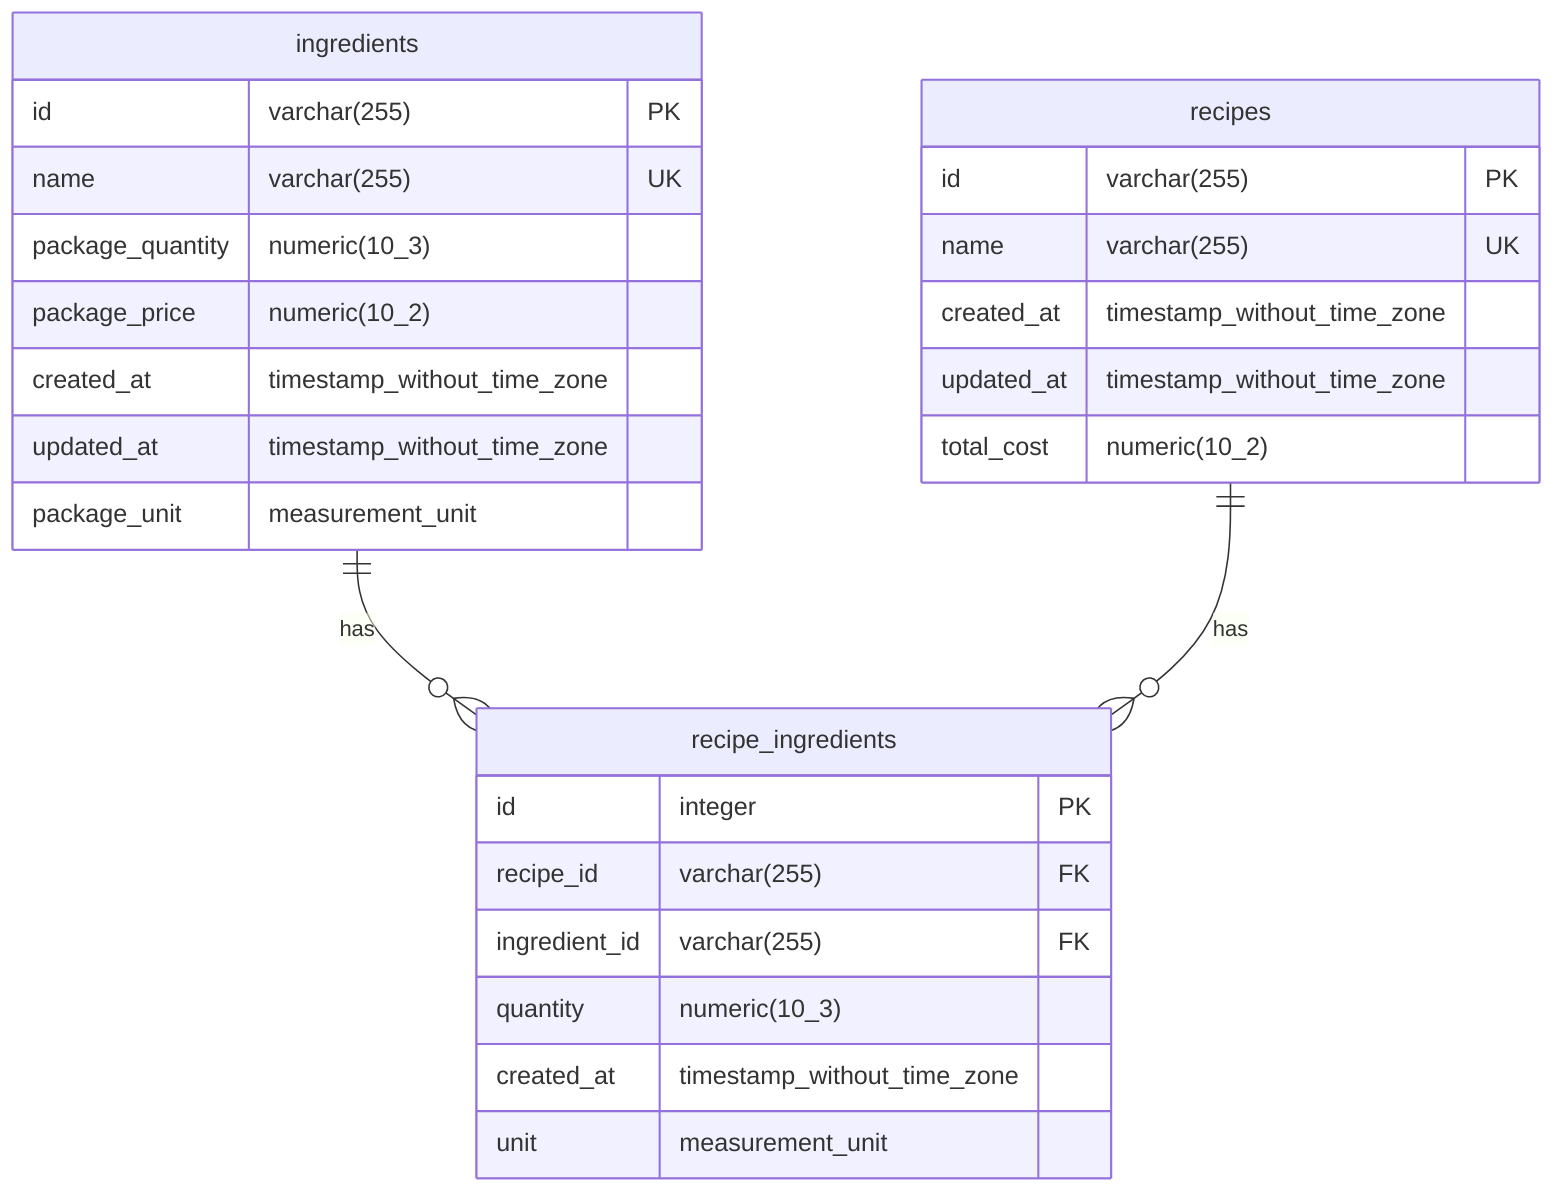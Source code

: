 erDiagram

    ingredients {
        id varchar(255) PK
        name varchar(255) UK
        package_quantity numeric(10_3)
        package_price numeric(10_2)
        created_at timestamp_without_time_zone
        updated_at timestamp_without_time_zone
        package_unit measurement_unit
    }

    recipe_ingredients {
        id integer PK
        recipe_id varchar(255) FK
        ingredient_id varchar(255) FK
        quantity numeric(10_3)
        created_at timestamp_without_time_zone
        unit measurement_unit
    }

    recipes {
        id varchar(255) PK
        name varchar(255) UK
        created_at timestamp_without_time_zone
        updated_at timestamp_without_time_zone
        total_cost numeric(10_2)
    }

    ingredients ||--o{ recipe_ingredients : "has"
    recipes ||--o{ recipe_ingredients : "has"